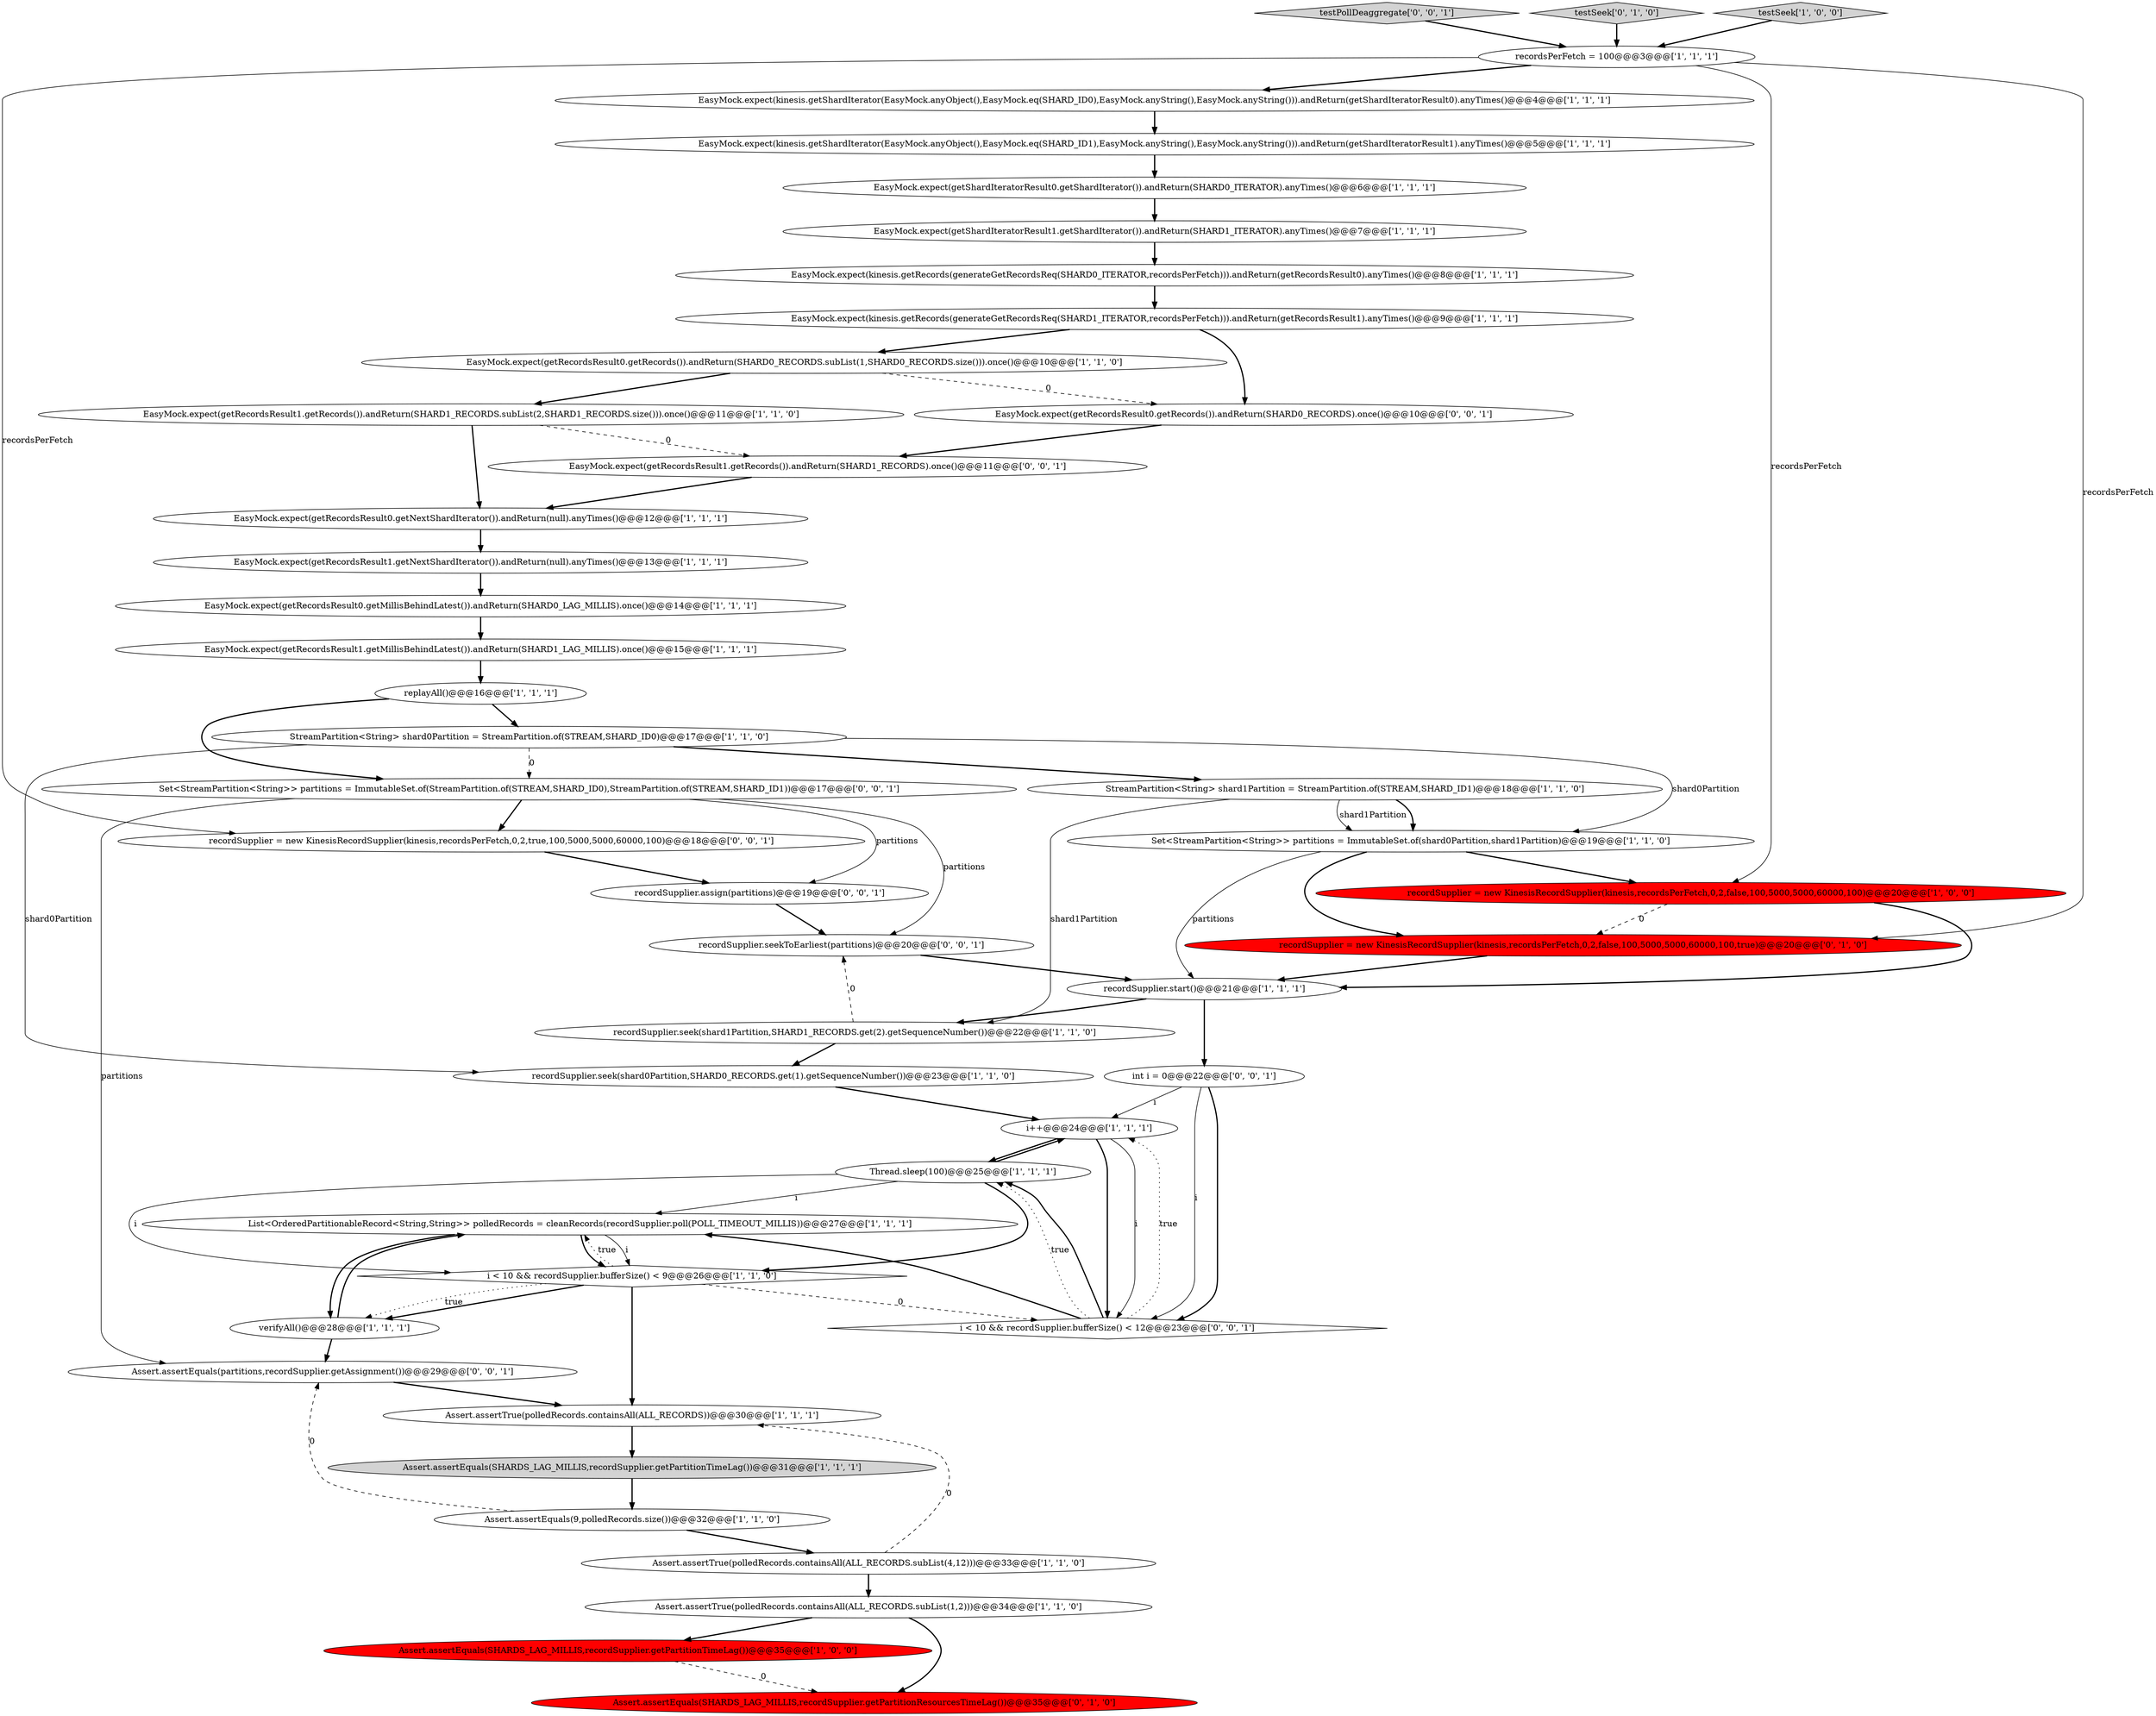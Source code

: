 digraph {
18 [style = filled, label = "replayAll()@@@16@@@['1', '1', '1']", fillcolor = white, shape = ellipse image = "AAA0AAABBB1BBB"];
10 [style = filled, label = "EasyMock.expect(getRecordsResult0.getMillisBehindLatest()).andReturn(SHARD0_LAG_MILLIS).once()@@@14@@@['1', '1', '1']", fillcolor = white, shape = ellipse image = "AAA0AAABBB1BBB"];
20 [style = filled, label = "EasyMock.expect(getRecordsResult0.getNextShardIterator()).andReturn(null).anyTimes()@@@12@@@['1', '1', '1']", fillcolor = white, shape = ellipse image = "AAA0AAABBB1BBB"];
22 [style = filled, label = "recordSupplier.start()@@@21@@@['1', '1', '1']", fillcolor = white, shape = ellipse image = "AAA0AAABBB1BBB"];
6 [style = filled, label = "EasyMock.expect(getRecordsResult1.getNextShardIterator()).andReturn(null).anyTimes()@@@13@@@['1', '1', '1']", fillcolor = white, shape = ellipse image = "AAA0AAABBB1BBB"];
25 [style = filled, label = "EasyMock.expect(getRecordsResult1.getMillisBehindLatest()).andReturn(SHARD1_LAG_MILLIS).once()@@@15@@@['1', '1', '1']", fillcolor = white, shape = ellipse image = "AAA0AAABBB1BBB"];
33 [style = filled, label = "recordSupplier = new KinesisRecordSupplier(kinesis,recordsPerFetch,0,2,false,100,5000,5000,60000,100,true)@@@20@@@['0', '1', '0']", fillcolor = red, shape = ellipse image = "AAA1AAABBB2BBB"];
42 [style = filled, label = "recordSupplier = new KinesisRecordSupplier(kinesis,recordsPerFetch,0,2,true,100,5000,5000,60000,100)@@@18@@@['0', '0', '1']", fillcolor = white, shape = ellipse image = "AAA0AAABBB3BBB"];
8 [style = filled, label = "recordsPerFetch = 100@@@3@@@['1', '1', '1']", fillcolor = white, shape = ellipse image = "AAA0AAABBB1BBB"];
14 [style = filled, label = "recordSupplier = new KinesisRecordSupplier(kinesis,recordsPerFetch,0,2,false,100,5000,5000,60000,100)@@@20@@@['1', '0', '0']", fillcolor = red, shape = ellipse image = "AAA1AAABBB1BBB"];
26 [style = filled, label = "List<OrderedPartitionableRecord<String,String>> polledRecords = cleanRecords(recordSupplier.poll(POLL_TIMEOUT_MILLIS))@@@27@@@['1', '1', '1']", fillcolor = white, shape = ellipse image = "AAA0AAABBB1BBB"];
16 [style = filled, label = "recordSupplier.seek(shard0Partition,SHARD0_RECORDS.get(1).getSequenceNumber())@@@23@@@['1', '1', '0']", fillcolor = white, shape = ellipse image = "AAA0AAABBB1BBB"];
4 [style = filled, label = "EasyMock.expect(kinesis.getRecords(generateGetRecordsReq(SHARD1_ITERATOR,recordsPerFetch))).andReturn(getRecordsResult1).anyTimes()@@@9@@@['1', '1', '1']", fillcolor = white, shape = ellipse image = "AAA0AAABBB1BBB"];
41 [style = filled, label = "Set<StreamPartition<String>> partitions = ImmutableSet.of(StreamPartition.of(STREAM,SHARD_ID0),StreamPartition.of(STREAM,SHARD_ID1))@@@17@@@['0', '0', '1']", fillcolor = white, shape = ellipse image = "AAA0AAABBB3BBB"];
0 [style = filled, label = "Assert.assertTrue(polledRecords.containsAll(ALL_RECORDS.subList(4,12)))@@@33@@@['1', '1', '0']", fillcolor = white, shape = ellipse image = "AAA0AAABBB1BBB"];
2 [style = filled, label = "EasyMock.expect(kinesis.getShardIterator(EasyMock.anyObject(),EasyMock.eq(SHARD_ID1),EasyMock.anyString(),EasyMock.anyString())).andReturn(getShardIteratorResult1).anyTimes()@@@5@@@['1', '1', '1']", fillcolor = white, shape = ellipse image = "AAA0AAABBB1BBB"];
7 [style = filled, label = "EasyMock.expect(getRecordsResult0.getRecords()).andReturn(SHARD0_RECORDS.subList(1,SHARD0_RECORDS.size())).once()@@@10@@@['1', '1', '0']", fillcolor = white, shape = ellipse image = "AAA0AAABBB1BBB"];
9 [style = filled, label = "Thread.sleep(100)@@@25@@@['1', '1', '1']", fillcolor = white, shape = ellipse image = "AAA0AAABBB1BBB"];
45 [style = filled, label = "i < 10 && recordSupplier.bufferSize() < 12@@@23@@@['0', '0', '1']", fillcolor = white, shape = diamond image = "AAA0AAABBB3BBB"];
36 [style = filled, label = "recordSupplier.assign(partitions)@@@19@@@['0', '0', '1']", fillcolor = white, shape = ellipse image = "AAA0AAABBB3BBB"];
39 [style = filled, label = "testPollDeaggregate['0', '0', '1']", fillcolor = lightgray, shape = diamond image = "AAA0AAABBB3BBB"];
13 [style = filled, label = "EasyMock.expect(getRecordsResult1.getRecords()).andReturn(SHARD1_RECORDS.subList(2,SHARD1_RECORDS.size())).once()@@@11@@@['1', '1', '0']", fillcolor = white, shape = ellipse image = "AAA0AAABBB1BBB"];
40 [style = filled, label = "recordSupplier.seekToEarliest(partitions)@@@20@@@['0', '0', '1']", fillcolor = white, shape = ellipse image = "AAA0AAABBB3BBB"];
3 [style = filled, label = "Assert.assertEquals(SHARDS_LAG_MILLIS,recordSupplier.getPartitionTimeLag())@@@35@@@['1', '0', '0']", fillcolor = red, shape = ellipse image = "AAA1AAABBB1BBB"];
28 [style = filled, label = "recordSupplier.seek(shard1Partition,SHARD1_RECORDS.get(2).getSequenceNumber())@@@22@@@['1', '1', '0']", fillcolor = white, shape = ellipse image = "AAA0AAABBB1BBB"];
43 [style = filled, label = "EasyMock.expect(getRecordsResult0.getRecords()).andReturn(SHARD0_RECORDS).once()@@@10@@@['0', '0', '1']", fillcolor = white, shape = ellipse image = "AAA0AAABBB3BBB"];
38 [style = filled, label = "int i = 0@@@22@@@['0', '0', '1']", fillcolor = white, shape = ellipse image = "AAA0AAABBB3BBB"];
44 [style = filled, label = "Assert.assertEquals(partitions,recordSupplier.getAssignment())@@@29@@@['0', '0', '1']", fillcolor = white, shape = ellipse image = "AAA0AAABBB3BBB"];
1 [style = filled, label = "Assert.assertEquals(SHARDS_LAG_MILLIS,recordSupplier.getPartitionTimeLag())@@@31@@@['1', '1', '1']", fillcolor = lightgray, shape = ellipse image = "AAA0AAABBB1BBB"];
29 [style = filled, label = "EasyMock.expect(kinesis.getRecords(generateGetRecordsReq(SHARD0_ITERATOR,recordsPerFetch))).andReturn(getRecordsResult0).anyTimes()@@@8@@@['1', '1', '1']", fillcolor = white, shape = ellipse image = "AAA0AAABBB1BBB"];
12 [style = filled, label = "Assert.assertTrue(polledRecords.containsAll(ALL_RECORDS))@@@30@@@['1', '1', '1']", fillcolor = white, shape = ellipse image = "AAA0AAABBB1BBB"];
21 [style = filled, label = "EasyMock.expect(getShardIteratorResult1.getShardIterator()).andReturn(SHARD1_ITERATOR).anyTimes()@@@7@@@['1', '1', '1']", fillcolor = white, shape = ellipse image = "AAA0AAABBB1BBB"];
11 [style = filled, label = "StreamPartition<String> shard1Partition = StreamPartition.of(STREAM,SHARD_ID1)@@@18@@@['1', '1', '0']", fillcolor = white, shape = ellipse image = "AAA0AAABBB1BBB"];
34 [style = filled, label = "testSeek['0', '1', '0']", fillcolor = lightgray, shape = diamond image = "AAA0AAABBB2BBB"];
5 [style = filled, label = "EasyMock.expect(getShardIteratorResult0.getShardIterator()).andReturn(SHARD0_ITERATOR).anyTimes()@@@6@@@['1', '1', '1']", fillcolor = white, shape = ellipse image = "AAA0AAABBB1BBB"];
24 [style = filled, label = "testSeek['1', '0', '0']", fillcolor = lightgray, shape = diamond image = "AAA0AAABBB1BBB"];
30 [style = filled, label = "Set<StreamPartition<String>> partitions = ImmutableSet.of(shard0Partition,shard1Partition)@@@19@@@['1', '1', '0']", fillcolor = white, shape = ellipse image = "AAA0AAABBB1BBB"];
32 [style = filled, label = "Assert.assertEquals(9,polledRecords.size())@@@32@@@['1', '1', '0']", fillcolor = white, shape = ellipse image = "AAA0AAABBB1BBB"];
15 [style = filled, label = "EasyMock.expect(kinesis.getShardIterator(EasyMock.anyObject(),EasyMock.eq(SHARD_ID0),EasyMock.anyString(),EasyMock.anyString())).andReturn(getShardIteratorResult0).anyTimes()@@@4@@@['1', '1', '1']", fillcolor = white, shape = ellipse image = "AAA0AAABBB1BBB"];
23 [style = filled, label = "i < 10 && recordSupplier.bufferSize() < 9@@@26@@@['1', '1', '0']", fillcolor = white, shape = diamond image = "AAA0AAABBB1BBB"];
19 [style = filled, label = "StreamPartition<String> shard0Partition = StreamPartition.of(STREAM,SHARD_ID0)@@@17@@@['1', '1', '0']", fillcolor = white, shape = ellipse image = "AAA0AAABBB1BBB"];
35 [style = filled, label = "Assert.assertEquals(SHARDS_LAG_MILLIS,recordSupplier.getPartitionResourcesTimeLag())@@@35@@@['0', '1', '0']", fillcolor = red, shape = ellipse image = "AAA1AAABBB2BBB"];
37 [style = filled, label = "EasyMock.expect(getRecordsResult1.getRecords()).andReturn(SHARD1_RECORDS).once()@@@11@@@['0', '0', '1']", fillcolor = white, shape = ellipse image = "AAA0AAABBB3BBB"];
27 [style = filled, label = "Assert.assertTrue(polledRecords.containsAll(ALL_RECORDS.subList(1,2)))@@@34@@@['1', '1', '0']", fillcolor = white, shape = ellipse image = "AAA0AAABBB1BBB"];
31 [style = filled, label = "i++@@@24@@@['1', '1', '1']", fillcolor = white, shape = ellipse image = "AAA0AAABBB1BBB"];
17 [style = filled, label = "verifyAll()@@@28@@@['1', '1', '1']", fillcolor = white, shape = ellipse image = "AAA0AAABBB1BBB"];
31->9 [style = bold, label=""];
9->23 [style = solid, label="i"];
9->26 [style = solid, label="i"];
32->0 [style = bold, label=""];
19->11 [style = bold, label=""];
8->33 [style = solid, label="recordsPerFetch"];
40->22 [style = bold, label=""];
30->14 [style = bold, label=""];
23->17 [style = bold, label=""];
23->12 [style = bold, label=""];
13->20 [style = bold, label=""];
17->44 [style = bold, label=""];
23->17 [style = dotted, label="true"];
32->44 [style = dashed, label="0"];
26->17 [style = bold, label=""];
19->16 [style = solid, label="shard0Partition"];
14->22 [style = bold, label=""];
18->19 [style = bold, label=""];
39->8 [style = bold, label=""];
7->43 [style = dashed, label="0"];
38->45 [style = bold, label=""];
34->8 [style = bold, label=""];
0->12 [style = dashed, label="0"];
41->44 [style = solid, label="partitions"];
14->33 [style = dashed, label="0"];
12->1 [style = bold, label=""];
44->12 [style = bold, label=""];
45->9 [style = dotted, label="true"];
5->21 [style = bold, label=""];
22->38 [style = bold, label=""];
26->23 [style = solid, label="i"];
21->29 [style = bold, label=""];
8->42 [style = solid, label="recordsPerFetch"];
10->25 [style = bold, label=""];
1->32 [style = bold, label=""];
18->41 [style = bold, label=""];
24->8 [style = bold, label=""];
11->30 [style = bold, label=""];
45->31 [style = dotted, label="true"];
36->40 [style = bold, label=""];
3->35 [style = dashed, label="0"];
8->15 [style = bold, label=""];
30->33 [style = bold, label=""];
9->31 [style = bold, label=""];
28->40 [style = dashed, label="0"];
25->18 [style = bold, label=""];
22->28 [style = bold, label=""];
41->36 [style = solid, label="partitions"];
4->7 [style = bold, label=""];
27->35 [style = bold, label=""];
19->41 [style = dashed, label="0"];
8->14 [style = solid, label="recordsPerFetch"];
16->31 [style = bold, label=""];
6->10 [style = bold, label=""];
41->40 [style = solid, label="partitions"];
11->30 [style = solid, label="shard1Partition"];
45->9 [style = bold, label=""];
33->22 [style = bold, label=""];
2->5 [style = bold, label=""];
7->13 [style = bold, label=""];
13->37 [style = dashed, label="0"];
15->2 [style = bold, label=""];
29->4 [style = bold, label=""];
17->26 [style = bold, label=""];
4->43 [style = bold, label=""];
38->31 [style = solid, label="i"];
0->27 [style = bold, label=""];
27->3 [style = bold, label=""];
23->45 [style = dashed, label="0"];
37->20 [style = bold, label=""];
43->37 [style = bold, label=""];
20->6 [style = bold, label=""];
42->36 [style = bold, label=""];
19->30 [style = solid, label="shard0Partition"];
28->16 [style = bold, label=""];
11->28 [style = solid, label="shard1Partition"];
9->23 [style = bold, label=""];
23->26 [style = dotted, label="true"];
26->23 [style = bold, label=""];
38->45 [style = solid, label="i"];
45->26 [style = bold, label=""];
31->45 [style = solid, label="i"];
31->45 [style = bold, label=""];
30->22 [style = solid, label="partitions"];
41->42 [style = bold, label=""];
}

